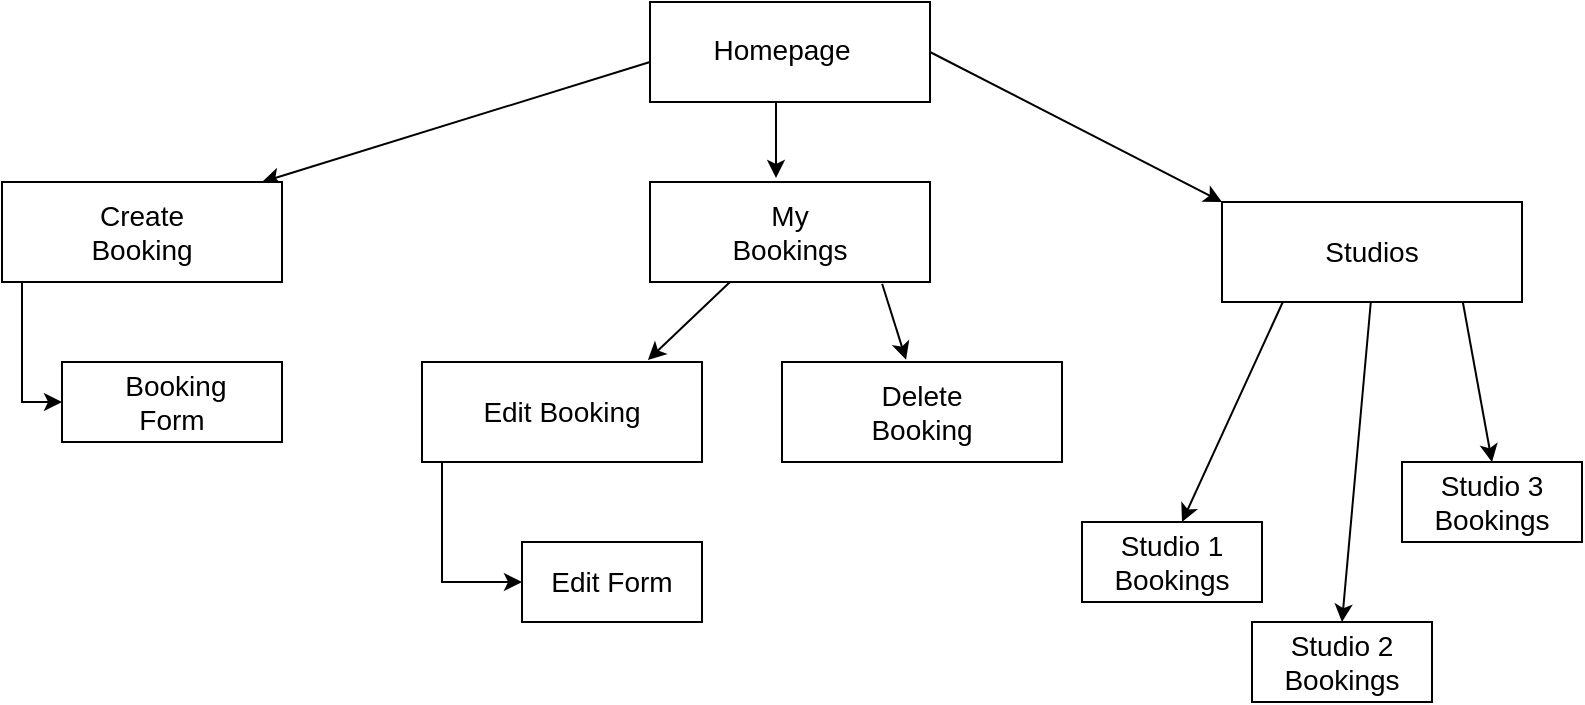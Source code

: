<mxfile version="20.6.0" type="github">
  <diagram id="OjLrFwN9OP8reqLILfgG" name="Page-1">
    <mxGraphModel dx="786" dy="414" grid="0" gridSize="10" guides="1" tooltips="1" connect="1" arrows="1" fold="1" page="1" pageScale="1" pageWidth="1027" pageHeight="469" math="0" shadow="0">
      <root>
        <mxCell id="0" />
        <mxCell id="1" parent="0" />
        <mxCell id="kw9qHA8cg3V7aFTEH7Zn-1" value="" style="rounded=0;whiteSpace=wrap;html=1;fontSize=14;" parent="1" vertex="1">
          <mxGeometry x="450" y="60" width="140" height="50" as="geometry" />
        </mxCell>
        <mxCell id="kw9qHA8cg3V7aFTEH7Zn-5" value="Homepage" style="text;html=1;strokeColor=none;fillColor=none;align=center;verticalAlign=middle;whiteSpace=wrap;rounded=0;fontSize=14;" parent="1" vertex="1">
          <mxGeometry x="490" y="68" width="52" height="32" as="geometry" />
        </mxCell>
        <mxCell id="kw9qHA8cg3V7aFTEH7Zn-8" value="" style="group;fontSize=14;" parent="1" vertex="1" connectable="0">
          <mxGeometry x="646" y="150" width="140" height="50" as="geometry" />
        </mxCell>
        <mxCell id="JC-Is911rWszgPMz9VhU-4" value="" style="group;fontSize=14;" parent="kw9qHA8cg3V7aFTEH7Zn-8" vertex="1" connectable="0">
          <mxGeometry x="-196" width="140" height="50" as="geometry" />
        </mxCell>
        <mxCell id="kw9qHA8cg3V7aFTEH7Zn-4" value="" style="rounded=0;whiteSpace=wrap;html=1;fontSize=14;" parent="JC-Is911rWszgPMz9VhU-4" vertex="1">
          <mxGeometry width="140" height="50" as="geometry" />
        </mxCell>
        <mxCell id="kw9qHA8cg3V7aFTEH7Zn-6" value="My Bookings" style="text;html=1;strokeColor=none;fillColor=none;align=center;verticalAlign=middle;whiteSpace=wrap;rounded=0;fontSize=14;" parent="JC-Is911rWszgPMz9VhU-4" vertex="1">
          <mxGeometry x="30" y="10" width="80" height="30" as="geometry" />
        </mxCell>
        <mxCell id="kw9qHA8cg3V7aFTEH7Zn-15" value="" style="endArrow=classic;html=1;rounded=0;entryX=0.929;entryY=0;entryDx=0;entryDy=0;entryPerimeter=0;fontSize=14;" parent="1" target="kw9qHA8cg3V7aFTEH7Zn-2" edge="1">
          <mxGeometry width="50" height="50" relative="1" as="geometry">
            <mxPoint x="450" y="90" as="sourcePoint" />
            <mxPoint x="400" y="130" as="targetPoint" />
          </mxGeometry>
        </mxCell>
        <mxCell id="kw9qHA8cg3V7aFTEH7Zn-16" value="" style="endArrow=classic;html=1;rounded=0;exitX=1;exitY=0.5;exitDx=0;exitDy=0;fontSize=14;" parent="1" source="kw9qHA8cg3V7aFTEH7Zn-1" edge="1">
          <mxGeometry width="50" height="50" relative="1" as="geometry">
            <mxPoint x="596" y="80" as="sourcePoint" />
            <mxPoint x="736" y="160" as="targetPoint" />
          </mxGeometry>
        </mxCell>
        <mxCell id="kw9qHA8cg3V7aFTEH7Zn-18" value="" style="endArrow=classic;html=1;rounded=0;entryX=0.807;entryY=-0.02;entryDx=0;entryDy=0;entryPerimeter=0;fontSize=14;" parent="1" target="kw9qHA8cg3V7aFTEH7Zn-3" edge="1">
          <mxGeometry width="50" height="50" relative="1" as="geometry">
            <mxPoint x="490" y="200" as="sourcePoint" />
            <mxPoint x="440" y="250" as="targetPoint" />
          </mxGeometry>
        </mxCell>
        <mxCell id="kw9qHA8cg3V7aFTEH7Zn-19" value="" style="endArrow=classic;html=1;rounded=0;entryX=0.443;entryY=-0.022;entryDx=0;entryDy=0;entryPerimeter=0;exitX=0.829;exitY=1.017;exitDx=0;exitDy=0;exitPerimeter=0;fontSize=14;" parent="1" source="kw9qHA8cg3V7aFTEH7Zn-4" target="kw9qHA8cg3V7aFTEH7Zn-10" edge="1">
          <mxGeometry width="50" height="50" relative="1" as="geometry">
            <mxPoint x="776" y="200.0" as="sourcePoint" />
            <mxPoint x="726" y="250.0" as="targetPoint" />
          </mxGeometry>
        </mxCell>
        <mxCell id="JC-Is911rWszgPMz9VhU-3" value="" style="group;fontSize=14;" parent="1" vertex="1" connectable="0">
          <mxGeometry x="126" y="150" width="140" height="130" as="geometry" />
        </mxCell>
        <mxCell id="kw9qHA8cg3V7aFTEH7Zn-9" value="" style="group;fontSize=14;" parent="JC-Is911rWszgPMz9VhU-3" vertex="1" connectable="0">
          <mxGeometry width="140" height="50" as="geometry" />
        </mxCell>
        <mxCell id="JC-Is911rWszgPMz9VhU-1" value="" style="group;fontSize=14;" parent="kw9qHA8cg3V7aFTEH7Zn-9" vertex="1" connectable="0">
          <mxGeometry width="140" height="50" as="geometry" />
        </mxCell>
        <mxCell id="kw9qHA8cg3V7aFTEH7Zn-2" value="" style="rounded=0;whiteSpace=wrap;html=1;fontSize=14;" parent="JC-Is911rWszgPMz9VhU-1" vertex="1">
          <mxGeometry width="140" height="50" as="geometry" />
        </mxCell>
        <mxCell id="kw9qHA8cg3V7aFTEH7Zn-7" value="Create Booking" style="text;html=1;strokeColor=none;fillColor=none;align=center;verticalAlign=middle;whiteSpace=wrap;rounded=0;fontSize=14;" parent="JC-Is911rWszgPMz9VhU-1" vertex="1">
          <mxGeometry x="25" y="10" width="90" height="30" as="geometry" />
        </mxCell>
        <mxCell id="kw9qHA8cg3V7aFTEH7Zn-29" value="" style="endArrow=classic;html=1;rounded=0;fontSize=14;" parent="JC-Is911rWszgPMz9VhU-3" edge="1">
          <mxGeometry width="50" height="50" relative="1" as="geometry">
            <mxPoint x="10" y="50" as="sourcePoint" />
            <mxPoint x="30" y="110" as="targetPoint" />
            <Array as="points">
              <mxPoint x="10" y="80" />
              <mxPoint x="10" y="110" />
            </Array>
          </mxGeometry>
        </mxCell>
        <mxCell id="JC-Is911rWszgPMz9VhU-2" value="" style="group;fontSize=14;" parent="JC-Is911rWszgPMz9VhU-3" vertex="1" connectable="0">
          <mxGeometry x="30" y="90" width="110" height="40" as="geometry" />
        </mxCell>
        <mxCell id="kw9qHA8cg3V7aFTEH7Zn-30" value="" style="rounded=0;whiteSpace=wrap;html=1;fontSize=14;" parent="JC-Is911rWszgPMz9VhU-2" vertex="1">
          <mxGeometry width="110" height="40" as="geometry" />
        </mxCell>
        <mxCell id="kw9qHA8cg3V7aFTEH7Zn-32" value="&amp;nbsp;Booking Form" style="text;html=1;strokeColor=none;fillColor=none;align=center;verticalAlign=middle;whiteSpace=wrap;rounded=0;fontSize=14;" parent="JC-Is911rWszgPMz9VhU-2" vertex="1">
          <mxGeometry x="15" y="5" width="80" height="30" as="geometry" />
        </mxCell>
        <mxCell id="JC-Is911rWszgPMz9VhU-6" value="" style="group;fontSize=14;" parent="1" vertex="1" connectable="0">
          <mxGeometry x="336" y="240" width="140" height="130" as="geometry" />
        </mxCell>
        <mxCell id="kw9qHA8cg3V7aFTEH7Zn-26" value="Edit Form" style="text;html=1;strokeColor=none;fillColor=none;align=center;verticalAlign=middle;whiteSpace=wrap;rounded=0;fontSize=14;" parent="JC-Is911rWszgPMz9VhU-6" vertex="1">
          <mxGeometry x="50" y="90" width="90" height="40" as="geometry" />
        </mxCell>
        <mxCell id="JC-Is911rWszgPMz9VhU-5" value="" style="group;fontSize=14;" parent="JC-Is911rWszgPMz9VhU-6" vertex="1" connectable="0">
          <mxGeometry width="140" height="130" as="geometry" />
        </mxCell>
        <mxCell id="JC-Is911rWszgPMz9VhU-7" value="" style="group;fontSize=14;" parent="JC-Is911rWszgPMz9VhU-5" vertex="1" connectable="0">
          <mxGeometry width="140" height="130" as="geometry" />
        </mxCell>
        <mxCell id="kw9qHA8cg3V7aFTEH7Zn-28" value="" style="rounded=0;whiteSpace=wrap;html=1;fillColor=none;fontSize=14;" parent="JC-Is911rWszgPMz9VhU-7" vertex="1">
          <mxGeometry x="50" y="90" width="90" height="40" as="geometry" />
        </mxCell>
        <mxCell id="kw9qHA8cg3V7aFTEH7Zn-3" value="" style="rounded=0;whiteSpace=wrap;html=1;fontSize=14;" parent="JC-Is911rWszgPMz9VhU-7" vertex="1">
          <mxGeometry width="140" height="50" as="geometry" />
        </mxCell>
        <mxCell id="kw9qHA8cg3V7aFTEH7Zn-11" value="Edit Booking" style="text;html=1;strokeColor=none;fillColor=none;align=center;verticalAlign=middle;whiteSpace=wrap;rounded=0;fontSize=14;" parent="JC-Is911rWszgPMz9VhU-7" vertex="1">
          <mxGeometry x="27" y="10" width="86" height="30" as="geometry" />
        </mxCell>
        <mxCell id="kw9qHA8cg3V7aFTEH7Zn-25" value="" style="endArrow=classic;html=1;rounded=0;fontSize=14;" parent="JC-Is911rWszgPMz9VhU-7" edge="1">
          <mxGeometry width="50" height="50" relative="1" as="geometry">
            <mxPoint x="10" y="50" as="sourcePoint" />
            <mxPoint x="50" y="110" as="targetPoint" />
            <Array as="points">
              <mxPoint x="10" y="80" />
              <mxPoint x="10" y="110" />
            </Array>
          </mxGeometry>
        </mxCell>
        <mxCell id="JC-Is911rWszgPMz9VhU-8" value="" style="group;fontSize=14;" parent="1" vertex="1" connectable="0">
          <mxGeometry x="516" y="240" width="140" height="50" as="geometry" />
        </mxCell>
        <mxCell id="kw9qHA8cg3V7aFTEH7Zn-10" value="" style="rounded=0;whiteSpace=wrap;html=1;fontSize=14;" parent="JC-Is911rWszgPMz9VhU-8" vertex="1">
          <mxGeometry width="140" height="50" as="geometry" />
        </mxCell>
        <mxCell id="kw9qHA8cg3V7aFTEH7Zn-12" value="Delete Booking" style="text;html=1;strokeColor=none;fillColor=none;align=center;verticalAlign=middle;whiteSpace=wrap;rounded=0;fontSize=14;" parent="JC-Is911rWszgPMz9VhU-8" vertex="1">
          <mxGeometry x="23" y="10" width="94" height="30" as="geometry" />
        </mxCell>
        <mxCell id="JC-Is911rWszgPMz9VhU-9" value="" style="rounded=0;whiteSpace=wrap;html=1;fillColor=none;fontSize=14;" parent="1" vertex="1">
          <mxGeometry x="736" y="160" width="150" height="50" as="geometry" />
        </mxCell>
        <mxCell id="JC-Is911rWszgPMz9VhU-10" value="Studios" style="text;html=1;strokeColor=none;fillColor=none;align=center;verticalAlign=middle;whiteSpace=wrap;rounded=0;fontSize=14;" parent="1" vertex="1">
          <mxGeometry x="781" y="170" width="60" height="30" as="geometry" />
        </mxCell>
        <mxCell id="JC-Is911rWszgPMz9VhU-11" value="" style="endArrow=classic;html=1;rounded=0;entryX=0.5;entryY=0;entryDx=0;entryDy=0;fontSize=14;" parent="1" target="JC-Is911rWszgPMz9VhU-15" edge="1">
          <mxGeometry width="50" height="50" relative="1" as="geometry">
            <mxPoint x="810.41" y="210" as="sourcePoint" />
            <mxPoint x="796" y="350" as="targetPoint" />
          </mxGeometry>
        </mxCell>
        <mxCell id="JC-Is911rWszgPMz9VhU-12" value="" style="endArrow=classic;html=1;rounded=0;fontSize=14;" parent="1" edge="1">
          <mxGeometry width="50" height="50" relative="1" as="geometry">
            <mxPoint x="766.41" y="210.0" as="sourcePoint" />
            <mxPoint x="716" y="320" as="targetPoint" />
          </mxGeometry>
        </mxCell>
        <mxCell id="JC-Is911rWszgPMz9VhU-13" value="" style="endArrow=classic;html=1;rounded=0;entryX=0.5;entryY=0;entryDx=0;entryDy=0;fontSize=14;" parent="1" target="JC-Is911rWszgPMz9VhU-16" edge="1">
          <mxGeometry width="50" height="50" relative="1" as="geometry">
            <mxPoint x="856.41" y="210.0" as="sourcePoint" />
            <mxPoint x="856.0" y="290.0" as="targetPoint" />
          </mxGeometry>
        </mxCell>
        <mxCell id="JC-Is911rWszgPMz9VhU-14" value="" style="rounded=0;whiteSpace=wrap;html=1;fillColor=none;fontSize=14;" parent="1" vertex="1">
          <mxGeometry x="666" y="320" width="90" height="40" as="geometry" />
        </mxCell>
        <mxCell id="JC-Is911rWszgPMz9VhU-15" value="" style="rounded=0;whiteSpace=wrap;html=1;fillColor=none;fontSize=14;" parent="1" vertex="1">
          <mxGeometry x="751" y="370" width="90" height="40" as="geometry" />
        </mxCell>
        <mxCell id="JC-Is911rWszgPMz9VhU-16" value="" style="rounded=0;whiteSpace=wrap;html=1;fillColor=none;fontSize=14;" parent="1" vertex="1">
          <mxGeometry x="826" y="290" width="90" height="40" as="geometry" />
        </mxCell>
        <mxCell id="JC-Is911rWszgPMz9VhU-17" value="Studio 1 Bookings" style="text;html=1;strokeColor=none;fillColor=none;align=center;verticalAlign=middle;whiteSpace=wrap;rounded=0;fontSize=14;" parent="1" vertex="1">
          <mxGeometry x="676" y="320" width="70" height="40" as="geometry" />
        </mxCell>
        <mxCell id="JC-Is911rWszgPMz9VhU-18" value="Studio 2 Bookings" style="text;html=1;strokeColor=none;fillColor=none;align=center;verticalAlign=middle;whiteSpace=wrap;rounded=0;fontSize=14;" parent="1" vertex="1">
          <mxGeometry x="761" y="370" width="70" height="40" as="geometry" />
        </mxCell>
        <mxCell id="JC-Is911rWszgPMz9VhU-19" value="Studio 3 Bookings" style="text;html=1;strokeColor=none;fillColor=none;align=center;verticalAlign=middle;whiteSpace=wrap;rounded=0;fontSize=14;" parent="1" vertex="1">
          <mxGeometry x="836" y="290" width="70" height="40" as="geometry" />
        </mxCell>
        <mxCell id="MQtn3P3WA15X-8ZtCSWL-1" value="" style="endArrow=classic;html=1;rounded=0;" edge="1" parent="1">
          <mxGeometry width="50" height="50" relative="1" as="geometry">
            <mxPoint x="513" y="110" as="sourcePoint" />
            <mxPoint x="513" y="148" as="targetPoint" />
          </mxGeometry>
        </mxCell>
      </root>
    </mxGraphModel>
  </diagram>
</mxfile>
